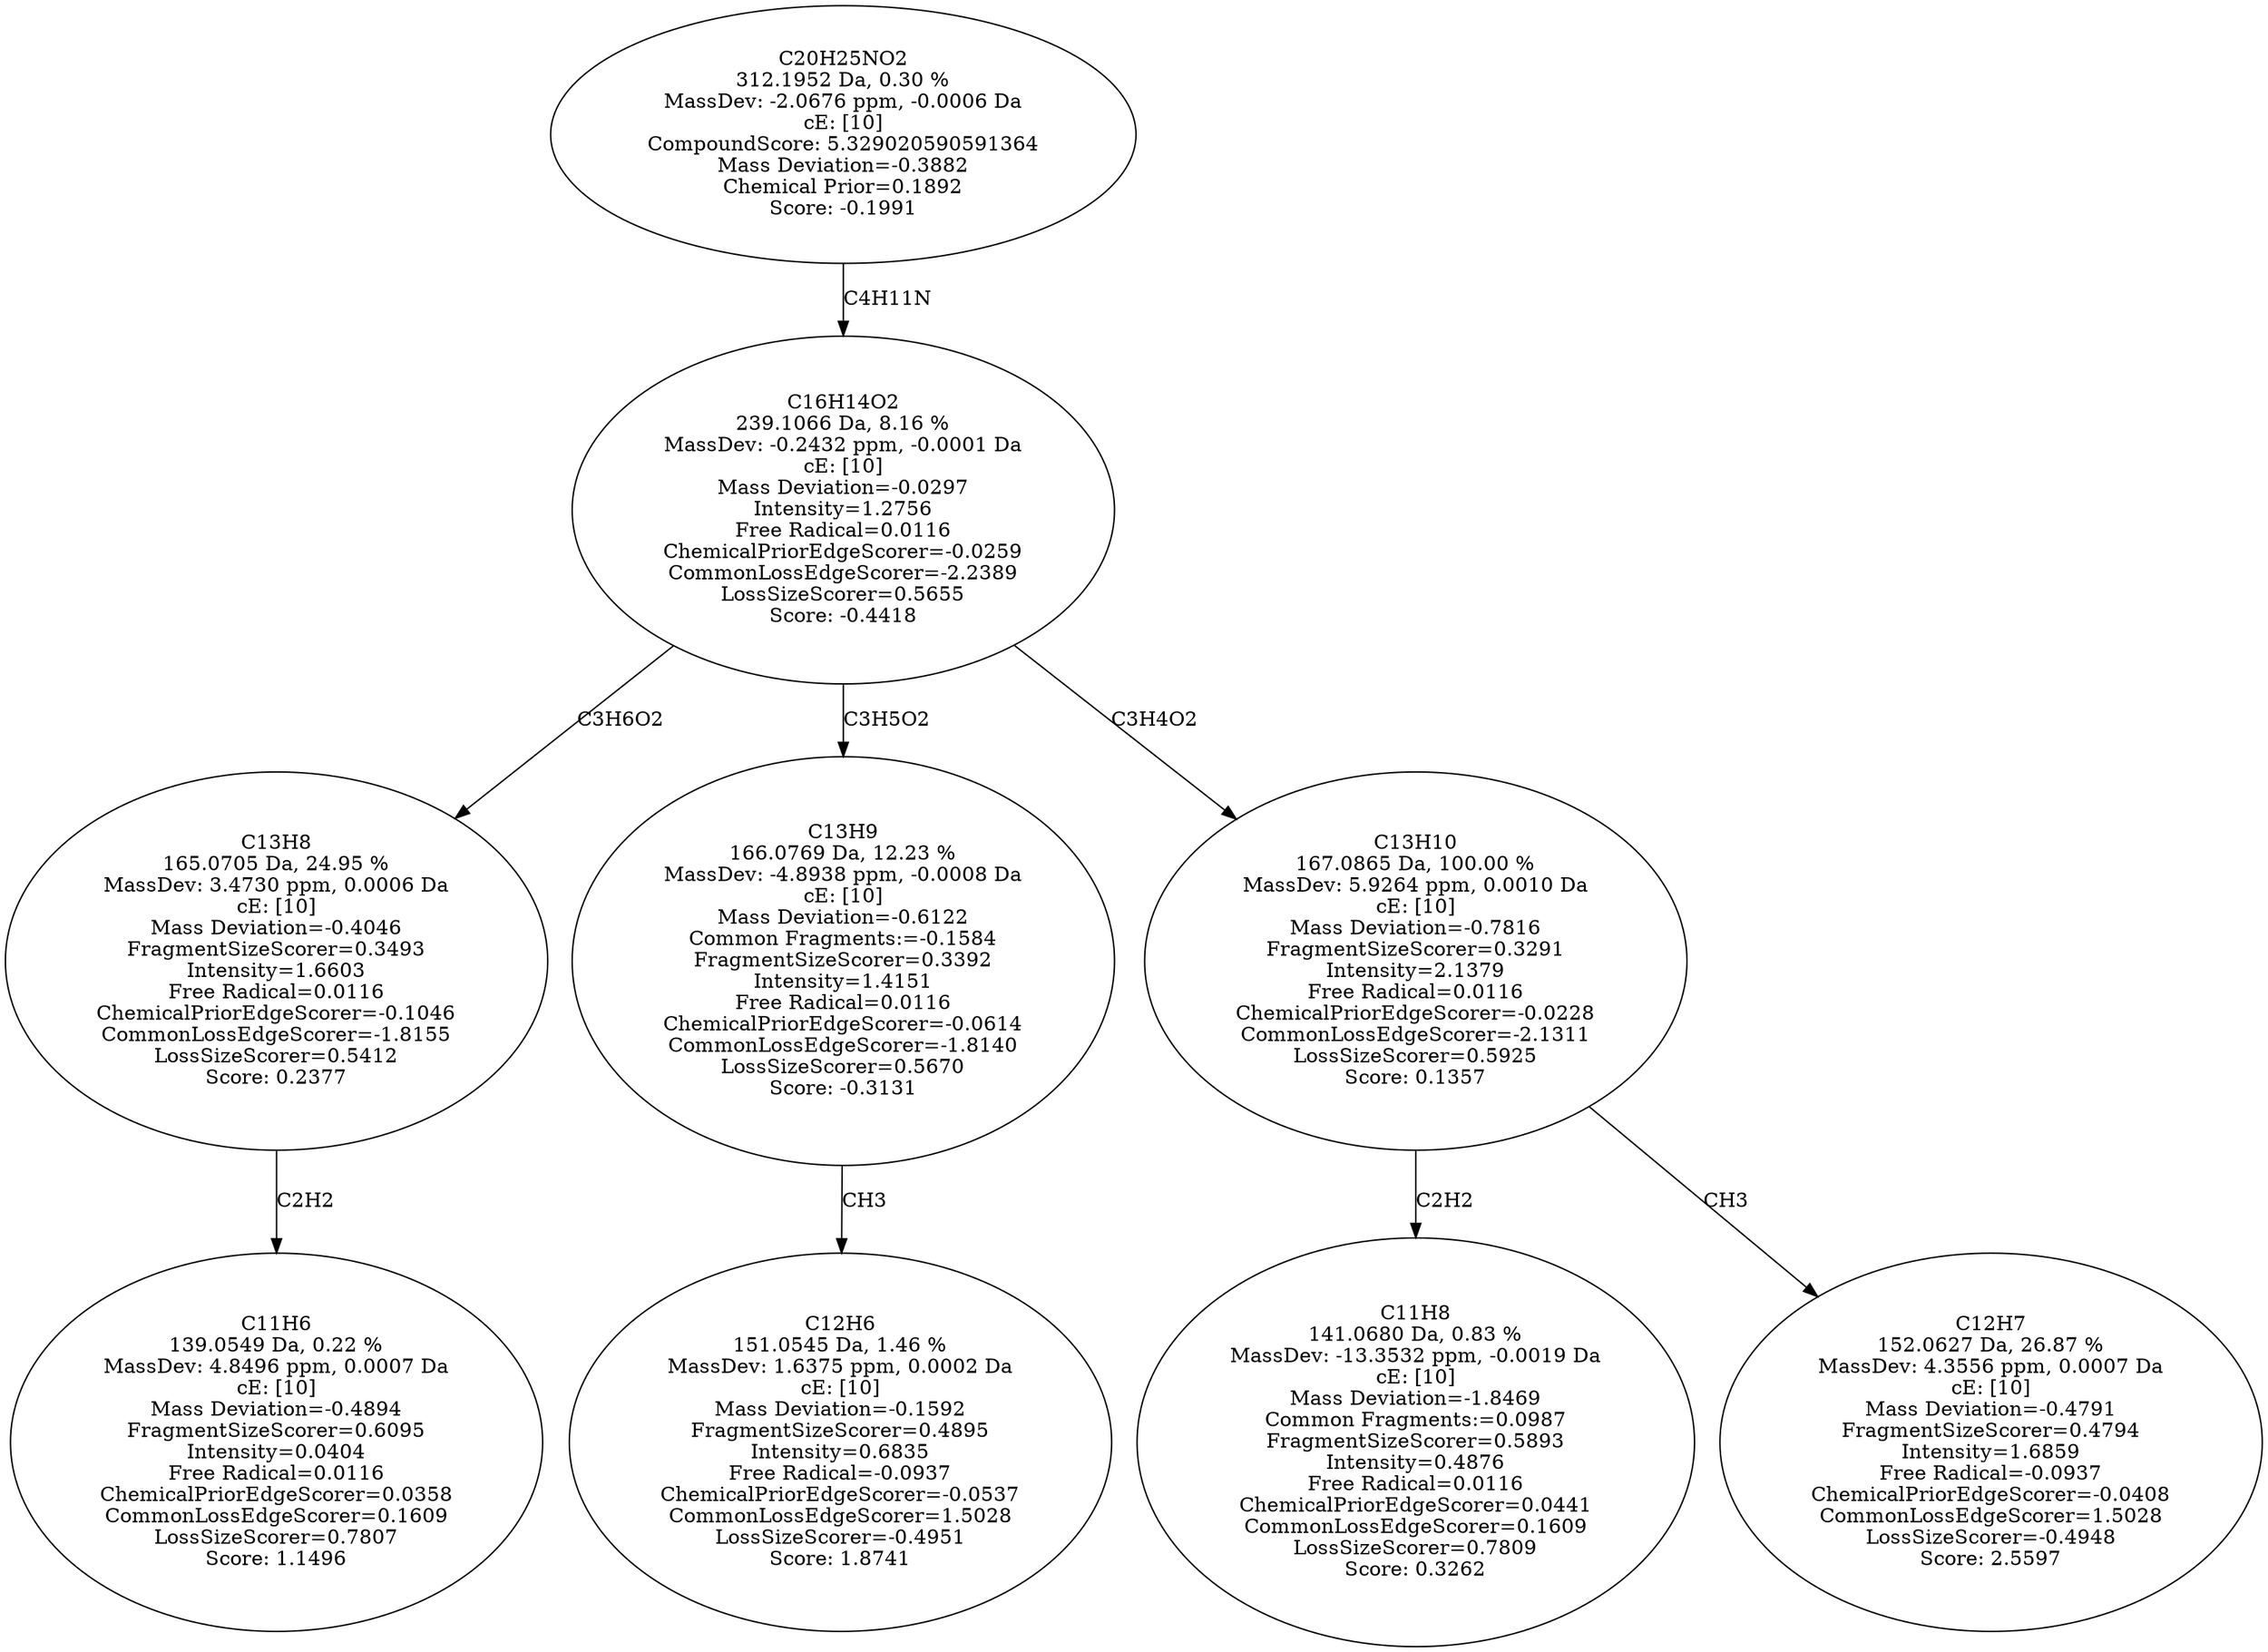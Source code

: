 strict digraph {
v1 [label="C11H6\n139.0549 Da, 0.22 %\nMassDev: 4.8496 ppm, 0.0007 Da\ncE: [10]\nMass Deviation=-0.4894\nFragmentSizeScorer=0.6095\nIntensity=0.0404\nFree Radical=0.0116\nChemicalPriorEdgeScorer=0.0358\nCommonLossEdgeScorer=0.1609\nLossSizeScorer=0.7807\nScore: 1.1496"];
v2 [label="C13H8\n165.0705 Da, 24.95 %\nMassDev: 3.4730 ppm, 0.0006 Da\ncE: [10]\nMass Deviation=-0.4046\nFragmentSizeScorer=0.3493\nIntensity=1.6603\nFree Radical=0.0116\nChemicalPriorEdgeScorer=-0.1046\nCommonLossEdgeScorer=-1.8155\nLossSizeScorer=0.5412\nScore: 0.2377"];
v3 [label="C12H6\n151.0545 Da, 1.46 %\nMassDev: 1.6375 ppm, 0.0002 Da\ncE: [10]\nMass Deviation=-0.1592\nFragmentSizeScorer=0.4895\nIntensity=0.6835\nFree Radical=-0.0937\nChemicalPriorEdgeScorer=-0.0537\nCommonLossEdgeScorer=1.5028\nLossSizeScorer=-0.4951\nScore: 1.8741"];
v4 [label="C13H9\n166.0769 Da, 12.23 %\nMassDev: -4.8938 ppm, -0.0008 Da\ncE: [10]\nMass Deviation=-0.6122\nCommon Fragments:=-0.1584\nFragmentSizeScorer=0.3392\nIntensity=1.4151\nFree Radical=0.0116\nChemicalPriorEdgeScorer=-0.0614\nCommonLossEdgeScorer=-1.8140\nLossSizeScorer=0.5670\nScore: -0.3131"];
v5 [label="C11H8\n141.0680 Da, 0.83 %\nMassDev: -13.3532 ppm, -0.0019 Da\ncE: [10]\nMass Deviation=-1.8469\nCommon Fragments:=0.0987\nFragmentSizeScorer=0.5893\nIntensity=0.4876\nFree Radical=0.0116\nChemicalPriorEdgeScorer=0.0441\nCommonLossEdgeScorer=0.1609\nLossSizeScorer=0.7809\nScore: 0.3262"];
v6 [label="C12H7\n152.0627 Da, 26.87 %\nMassDev: 4.3556 ppm, 0.0007 Da\ncE: [10]\nMass Deviation=-0.4791\nFragmentSizeScorer=0.4794\nIntensity=1.6859\nFree Radical=-0.0937\nChemicalPriorEdgeScorer=-0.0408\nCommonLossEdgeScorer=1.5028\nLossSizeScorer=-0.4948\nScore: 2.5597"];
v7 [label="C13H10\n167.0865 Da, 100.00 %\nMassDev: 5.9264 ppm, 0.0010 Da\ncE: [10]\nMass Deviation=-0.7816\nFragmentSizeScorer=0.3291\nIntensity=2.1379\nFree Radical=0.0116\nChemicalPriorEdgeScorer=-0.0228\nCommonLossEdgeScorer=-2.1311\nLossSizeScorer=0.5925\nScore: 0.1357"];
v8 [label="C16H14O2\n239.1066 Da, 8.16 %\nMassDev: -0.2432 ppm, -0.0001 Da\ncE: [10]\nMass Deviation=-0.0297\nIntensity=1.2756\nFree Radical=0.0116\nChemicalPriorEdgeScorer=-0.0259\nCommonLossEdgeScorer=-2.2389\nLossSizeScorer=0.5655\nScore: -0.4418"];
v9 [label="C20H25NO2\n312.1952 Da, 0.30 %\nMassDev: -2.0676 ppm, -0.0006 Da\ncE: [10]\nCompoundScore: 5.329020590591364\nMass Deviation=-0.3882\nChemical Prior=0.1892\nScore: -0.1991"];
v2 -> v1 [label="C2H2"];
v8 -> v2 [label="C3H6O2"];
v4 -> v3 [label="CH3"];
v8 -> v4 [label="C3H5O2"];
v7 -> v5 [label="C2H2"];
v7 -> v6 [label="CH3"];
v8 -> v7 [label="C3H4O2"];
v9 -> v8 [label="C4H11N"];
}